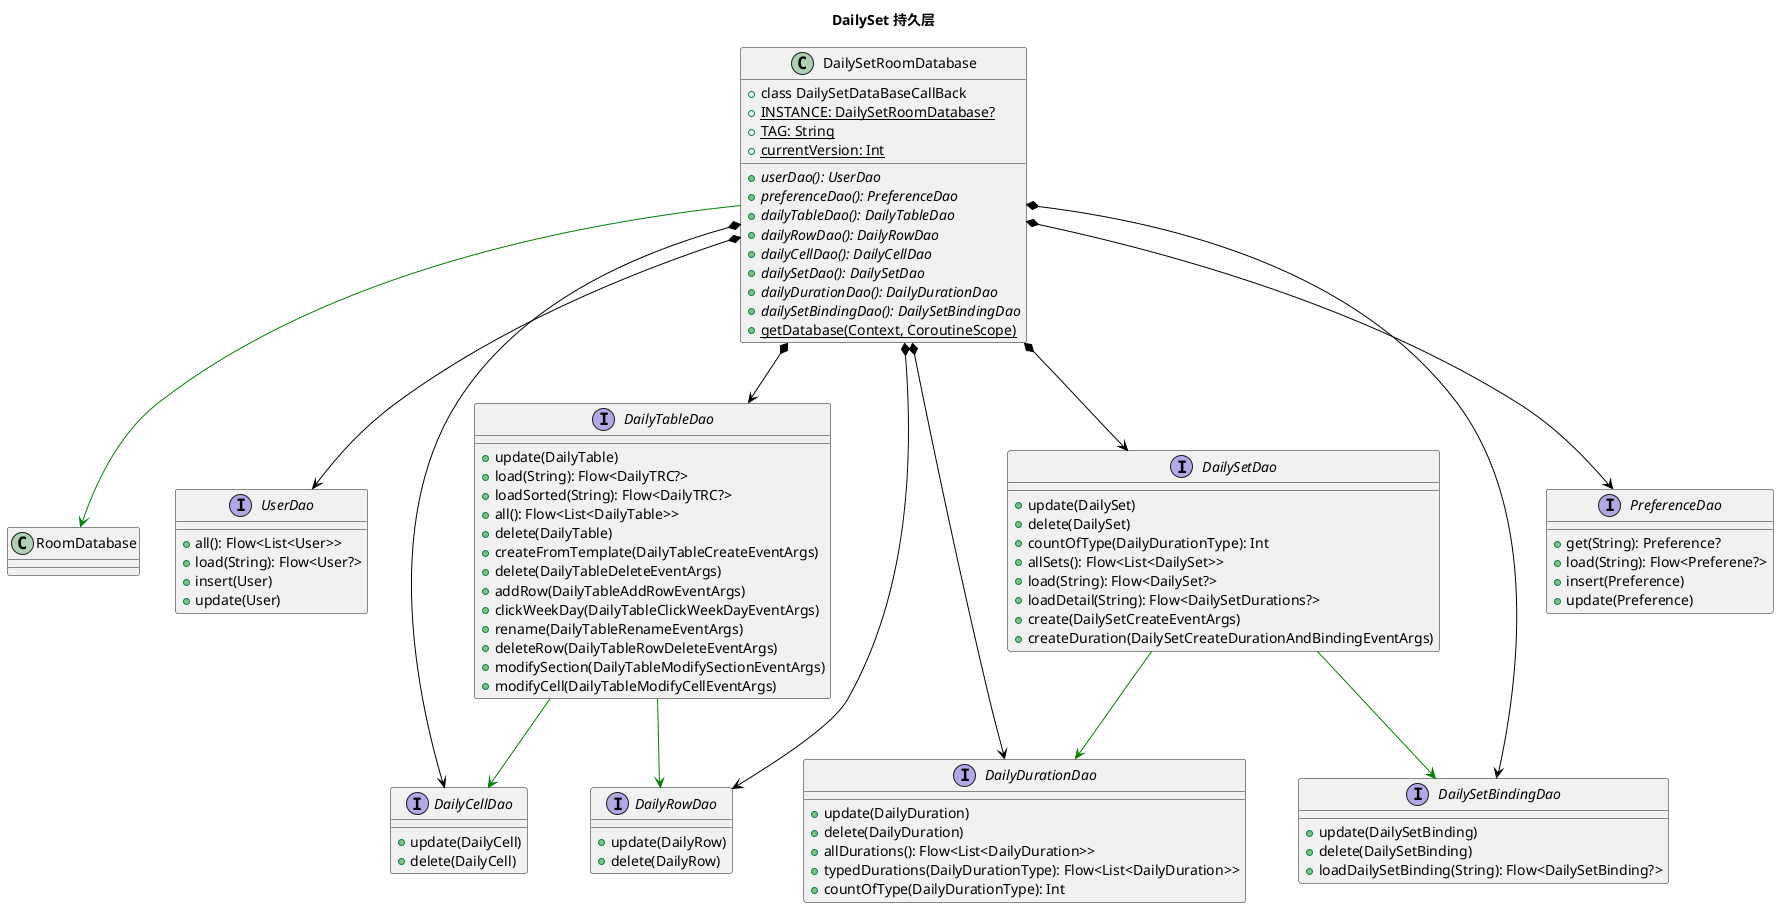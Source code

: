 @startuml
title "DailySet 持久层"

class RoomDatabase


class DailySetRoomDatabase {
    + {abstract} userDao(): UserDao
    + {abstract} preferenceDao(): PreferenceDao
    + {abstract} dailyTableDao(): DailyTableDao
    + {abstract} dailyRowDao(): DailyRowDao
    + {abstract} dailyCellDao(): DailyCellDao
    + {abstract} dailySetDao(): DailySetDao
    + {abstract} dailyDurationDao(): DailyDurationDao
    + {abstract} dailySetBindingDao(): DailySetBindingDao
    + class DailySetDataBaseCallBack
    + {static} INSTANCE: DailySetRoomDatabase?
    + {static} TAG: String
    + {static} currentVersion: Int
    + {static} getDatabase(Context, CoroutineScope)
}

DailySetRoomDatabase --> RoomDatabase #Green

interface UserDao {
    + all(): Flow<List<User>>
    + load(String): Flow<User?>
    + insert(User)
    + update(User)
}

interface DailyCellDao {
    + update(DailyCell)
    + delete(DailyCell)
}

interface DailyRowDao {
    + update(DailyRow)
    + delete(DailyRow)
}

interface DailyTableDao {
    + update(DailyTable)
    + load(String): Flow<DailyTRC?>
    + loadSorted(String): Flow<DailyTRC?>
    + all(): Flow<List<DailyTable>>
    + delete(DailyTable)
    + createFromTemplate(DailyTableCreateEventArgs)
    + delete(DailyTableDeleteEventArgs)
    + addRow(DailyTableAddRowEventArgs)
    + clickWeekDay(DailyTableClickWeekDayEventArgs)
    + rename(DailyTableRenameEventArgs)
    + deleteRow(DailyTableRowDeleteEventArgs)
    + modifySection(DailyTableModifySectionEventArgs)
    + modifyCell(DailyTableModifyCellEventArgs)
}



DailySetRoomDatabase *--> UserDao #Black
DailySetRoomDatabase *--> DailyCellDao #Black
DailySetRoomDatabase *--> DailyRowDao #Black

DailySetRoomDatabase *--> DailyTableDao #Black

DailyTableDao --> DailyCellDao #Green
DailyTableDao --> DailyRowDao #Green

interface DailyDurationDao {
    + update(DailyDuration)
    + delete(DailyDuration)
    + allDurations(): Flow<List<DailyDuration>>
    + typedDurations(DailyDurationType): Flow<List<DailyDuration>>
    + countOfType(DailyDurationType): Int
}

interface DailySetDao {
    + update(DailySet)
    + delete(DailySet)
    + countOfType(DailyDurationType): Int
    + allSets(): Flow<List<DailySet>>
    + load(String): Flow<DailySet?>
    + loadDetail(String): Flow<DailySetDurations?>
    + create(DailySetCreateEventArgs)
    + createDuration(DailySetCreateDurationAndBindingEventArgs)
}

interface DailySetBindingDao {
    + update(DailySetBinding)
    + delete(DailySetBinding)
    + loadDailySetBinding(String): Flow<DailySetBinding?>
}

DailySetRoomDatabase *--> DailySetBindingDao #Black
DailySetRoomDatabase *--> DailyDurationDao #Black
DailySetRoomDatabase *--> DailySetDao #Black
DailySetDao --> DailyDurationDao #Green
DailySetDao --> DailySetBindingDao #Green

interface PreferenceDao {
    + get(String): Preference?
    + load(String): Flow<Preferene?>
    + insert(Preference)
    + update(Preference)
}

DailySetRoomDatabase *--> PreferenceDao #Black

@enduml